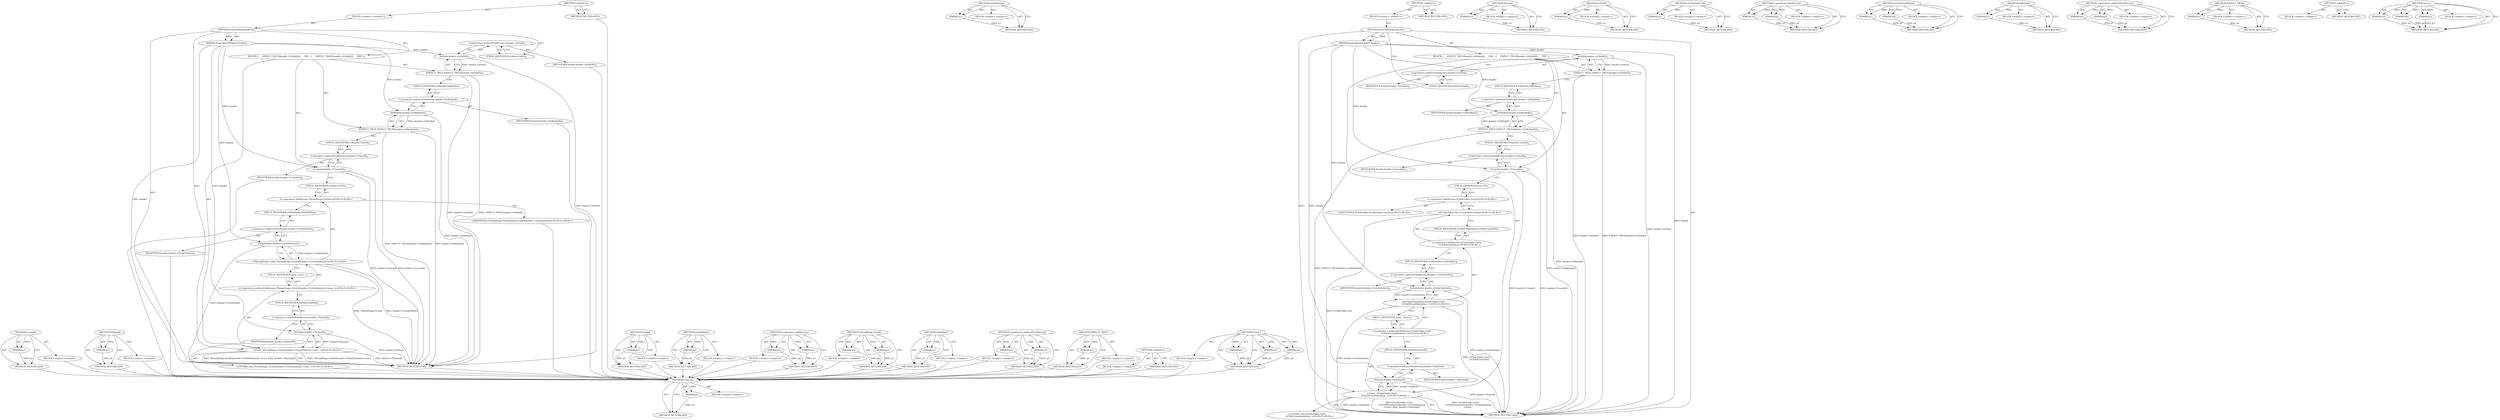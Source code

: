 digraph "trace_" {
vulnerable_75 [label=<(METHOD,Unmark)>];
vulnerable_76 [label=<(PARAM,p1)>];
vulnerable_77 [label=<(BLOCK,&lt;empty&gt;,&lt;empty&gt;)>];
vulnerable_78 [label=<(METHOD_RETURN,ANY)>];
vulnerable_99 [label=<(METHOD,Payload)>];
vulnerable_100 [label=<(PARAM,p1)>];
vulnerable_101 [label=<(BLOCK,&lt;empty&gt;,&lt;empty&gt;)>];
vulnerable_102 [label=<(METHOD_RETURN,ANY)>];
vulnerable_6 [label=<(METHOD,&lt;global&gt;)<SUB>1</SUB>>];
vulnerable_7 [label=<(BLOCK,&lt;empty&gt;,&lt;empty&gt;)<SUB>1</SUB>>];
vulnerable_8 [label=<(METHOD,ProcessBackingStore)<SUB>1</SUB>>];
vulnerable_9 [label=<(PARAM,HeapObjectHeader* header)<SUB>1</SUB>>];
vulnerable_10 [label=<(BLOCK,{
     EXPECT_TRUE(header-&gt;IsValid());
     EXP...,{
     EXPECT_TRUE(header-&gt;IsValid());
     EXP...)<SUB>1</SUB>>];
vulnerable_11 [label=<(EXPECT_TRUE,EXPECT_TRUE(header-&gt;IsValid()))<SUB>2</SUB>>];
vulnerable_12 [label=<(IsValid,header-&gt;IsValid())<SUB>2</SUB>>];
vulnerable_13 [label=<(&lt;operator&gt;.indirectFieldAccess,header-&gt;IsValid)<SUB>2</SUB>>];
vulnerable_14 [label=<(IDENTIFIER,header,header-&gt;IsValid())<SUB>2</SUB>>];
vulnerable_15 [label=<(FIELD_IDENTIFIER,IsValid,IsValid)<SUB>2</SUB>>];
vulnerable_16 [label=<(EXPECT_TRUE,EXPECT_TRUE(header-&gt;IsMarked()))<SUB>3</SUB>>];
vulnerable_17 [label=<(IsMarked,header-&gt;IsMarked())<SUB>3</SUB>>];
vulnerable_18 [label=<(&lt;operator&gt;.indirectFieldAccess,header-&gt;IsMarked)<SUB>3</SUB>>];
vulnerable_19 [label=<(IDENTIFIER,header,header-&gt;IsMarked())<SUB>3</SUB>>];
vulnerable_20 [label=<(FIELD_IDENTIFIER,IsMarked,IsMarked)<SUB>3</SUB>>];
vulnerable_21 [label=<(Unmark,header-&gt;Unmark())<SUB>4</SUB>>];
vulnerable_22 [label=<(&lt;operator&gt;.indirectFieldAccess,header-&gt;Unmark)<SUB>4</SUB>>];
vulnerable_23 [label=<(IDENTIFIER,header,header-&gt;Unmark())<SUB>4</SUB>>];
vulnerable_24 [label=<(FIELD_IDENTIFIER,Unmark,Unmark)<SUB>4</SUB>>];
vulnerable_25 [label="<(trace_,ThreadHeap::GcInfo(header-&gt;GcInfoIndex())-&gt;trac...)<SUB>5</SUB>>"];
vulnerable_26 [label="<(&lt;operator&gt;.indirectFieldAccess,ThreadHeap::GcInfo(header-&gt;GcInfoIndex())-&gt;trace_)<SUB>5</SUB>>"];
vulnerable_27 [label="<(ThreadHeap.GcInfo,ThreadHeap::GcInfo(header-&gt;GcInfoIndex()))<SUB>5</SUB>>"];
vulnerable_28 [label="<(&lt;operator&gt;.fieldAccess,ThreadHeap::GcInfo)<SUB>5</SUB>>"];
vulnerable_29 [label="<(IDENTIFIER,ThreadHeap,ThreadHeap::GcInfo(header-&gt;GcInfoIndex()))<SUB>5</SUB>>"];
vulnerable_30 [label=<(FIELD_IDENTIFIER,GcInfo,GcInfo)<SUB>5</SUB>>];
vulnerable_31 [label=<(GcInfoIndex,header-&gt;GcInfoIndex())<SUB>5</SUB>>];
vulnerable_32 [label=<(&lt;operator&gt;.indirectFieldAccess,header-&gt;GcInfoIndex)<SUB>5</SUB>>];
vulnerable_33 [label=<(IDENTIFIER,header,header-&gt;GcInfoIndex())<SUB>5</SUB>>];
vulnerable_34 [label=<(FIELD_IDENTIFIER,GcInfoIndex,GcInfoIndex)<SUB>5</SUB>>];
vulnerable_35 [label=<(FIELD_IDENTIFIER,trace_,trace_)<SUB>5</SUB>>];
vulnerable_36 [label="<(LITERAL,this,ThreadHeap::GcInfo(header-&gt;GcInfoIndex())-&gt;trac...)<SUB>5</SUB>>"];
vulnerable_37 [label=<(Payload,header-&gt;Payload())<SUB>5</SUB>>];
vulnerable_38 [label=<(&lt;operator&gt;.indirectFieldAccess,header-&gt;Payload)<SUB>5</SUB>>];
vulnerable_39 [label=<(IDENTIFIER,header,header-&gt;Payload())<SUB>5</SUB>>];
vulnerable_40 [label=<(FIELD_IDENTIFIER,Payload,Payload)<SUB>5</SUB>>];
vulnerable_41 [label=<(METHOD_RETURN,void)<SUB>1</SUB>>];
vulnerable_43 [label=<(METHOD_RETURN,ANY)<SUB>1</SUB>>];
vulnerable_62 [label=<(METHOD,IsValid)>];
vulnerable_63 [label=<(PARAM,p1)>];
vulnerable_64 [label=<(BLOCK,&lt;empty&gt;,&lt;empty&gt;)>];
vulnerable_65 [label=<(METHOD_RETURN,ANY)>];
vulnerable_95 [label=<(METHOD,GcInfoIndex)>];
vulnerable_96 [label=<(PARAM,p1)>];
vulnerable_97 [label=<(BLOCK,&lt;empty&gt;,&lt;empty&gt;)>];
vulnerable_98 [label=<(METHOD_RETURN,ANY)>];
vulnerable_90 [label=<(METHOD,&lt;operator&gt;.fieldAccess)>];
vulnerable_91 [label=<(PARAM,p1)>];
vulnerable_92 [label=<(PARAM,p2)>];
vulnerable_93 [label=<(BLOCK,&lt;empty&gt;,&lt;empty&gt;)>];
vulnerable_94 [label=<(METHOD_RETURN,ANY)>];
vulnerable_85 [label=<(METHOD,ThreadHeap.GcInfo)>];
vulnerable_86 [label=<(PARAM,p1)>];
vulnerable_87 [label=<(PARAM,p2)>];
vulnerable_88 [label=<(BLOCK,&lt;empty&gt;,&lt;empty&gt;)>];
vulnerable_89 [label=<(METHOD_RETURN,ANY)>];
vulnerable_71 [label=<(METHOD,IsMarked)>];
vulnerable_72 [label=<(PARAM,p1)>];
vulnerable_73 [label=<(BLOCK,&lt;empty&gt;,&lt;empty&gt;)>];
vulnerable_74 [label=<(METHOD_RETURN,ANY)>];
vulnerable_66 [label=<(METHOD,&lt;operator&gt;.indirectFieldAccess)>];
vulnerable_67 [label=<(PARAM,p1)>];
vulnerable_68 [label=<(PARAM,p2)>];
vulnerable_69 [label=<(BLOCK,&lt;empty&gt;,&lt;empty&gt;)>];
vulnerable_70 [label=<(METHOD_RETURN,ANY)>];
vulnerable_58 [label=<(METHOD,EXPECT_TRUE)>];
vulnerable_59 [label=<(PARAM,p1)>];
vulnerable_60 [label=<(BLOCK,&lt;empty&gt;,&lt;empty&gt;)>];
vulnerable_61 [label=<(METHOD_RETURN,ANY)>];
vulnerable_52 [label=<(METHOD,&lt;global&gt;)<SUB>1</SUB>>];
vulnerable_53 [label=<(BLOCK,&lt;empty&gt;,&lt;empty&gt;)>];
vulnerable_54 [label=<(METHOD_RETURN,ANY)>];
vulnerable_79 [label=<(METHOD,trace_)>];
vulnerable_80 [label=<(PARAM,p1)>];
vulnerable_81 [label=<(PARAM,p2)>];
vulnerable_82 [label=<(PARAM,p3)>];
vulnerable_83 [label=<(BLOCK,&lt;empty&gt;,&lt;empty&gt;)>];
vulnerable_84 [label=<(METHOD_RETURN,ANY)>];
fixed_78 [label=<(METHOD,Unmark)>];
fixed_79 [label=<(PARAM,p1)>];
fixed_80 [label=<(BLOCK,&lt;empty&gt;,&lt;empty&gt;)>];
fixed_81 [label=<(METHOD_RETURN,ANY)>];
fixed_102 [label=<(METHOD,GcInfoIndex)>];
fixed_103 [label=<(PARAM,p1)>];
fixed_104 [label=<(BLOCK,&lt;empty&gt;,&lt;empty&gt;)>];
fixed_105 [label=<(METHOD_RETURN,ANY)>];
fixed_6 [label=<(METHOD,&lt;global&gt;)<SUB>1</SUB>>];
fixed_7 [label=<(BLOCK,&lt;empty&gt;,&lt;empty&gt;)<SUB>1</SUB>>];
fixed_8 [label=<(METHOD,ProcessBackingStore)<SUB>1</SUB>>];
fixed_9 [label=<(PARAM,HeapObjectHeader* header)<SUB>1</SUB>>];
fixed_10 [label=<(BLOCK,{
     EXPECT_TRUE(header-&gt;IsValid());
     EXP...,{
     EXPECT_TRUE(header-&gt;IsValid());
     EXP...)<SUB>1</SUB>>];
fixed_11 [label=<(EXPECT_TRUE,EXPECT_TRUE(header-&gt;IsValid()))<SUB>2</SUB>>];
fixed_12 [label=<(IsValid,header-&gt;IsValid())<SUB>2</SUB>>];
fixed_13 [label=<(&lt;operator&gt;.indirectFieldAccess,header-&gt;IsValid)<SUB>2</SUB>>];
fixed_14 [label=<(IDENTIFIER,header,header-&gt;IsValid())<SUB>2</SUB>>];
fixed_15 [label=<(FIELD_IDENTIFIER,IsValid,IsValid)<SUB>2</SUB>>];
fixed_16 [label=<(EXPECT_TRUE,EXPECT_TRUE(header-&gt;IsMarked()))<SUB>3</SUB>>];
fixed_17 [label=<(IsMarked,header-&gt;IsMarked())<SUB>3</SUB>>];
fixed_18 [label=<(&lt;operator&gt;.indirectFieldAccess,header-&gt;IsMarked)<SUB>3</SUB>>];
fixed_19 [label=<(IDENTIFIER,header,header-&gt;IsMarked())<SUB>3</SUB>>];
fixed_20 [label=<(FIELD_IDENTIFIER,IsMarked,IsMarked)<SUB>3</SUB>>];
fixed_21 [label=<(Unmark,header-&gt;Unmark())<SUB>4</SUB>>];
fixed_22 [label=<(&lt;operator&gt;.indirectFieldAccess,header-&gt;Unmark)<SUB>4</SUB>>];
fixed_23 [label=<(IDENTIFIER,header,header-&gt;Unmark())<SUB>4</SUB>>];
fixed_24 [label=<(FIELD_IDENTIFIER,Unmark,Unmark)<SUB>4</SUB>>];
fixed_25 [label="<(trace_,GCInfoTable::Get()
        .GCInfoFromIndex(hea...)<SUB>5</SUB>>"];
fixed_26 [label="<(&lt;operator&gt;.indirectFieldAccess,GCInfoTable::Get()
        .GCInfoFromIndex(hea...)<SUB>5</SUB>>"];
fixed_27 [label="<(GCInfoFromIndex,GCInfoTable::Get()
        .GCInfoFromIndex(hea...)<SUB>5</SUB>>"];
fixed_28 [label="<(&lt;operator&gt;.fieldAccess,GCInfoTable::Get()
        .GCInfoFromIndex)<SUB>5</SUB>>"];
fixed_29 [label="<(GCInfoTable.Get,GCInfoTable::Get())<SUB>5</SUB>>"];
fixed_30 [label="<(&lt;operator&gt;.fieldAccess,GCInfoTable::Get)<SUB>5</SUB>>"];
fixed_31 [label="<(IDENTIFIER,GCInfoTable,GCInfoTable::Get())<SUB>5</SUB>>"];
fixed_32 [label=<(FIELD_IDENTIFIER,Get,Get)<SUB>5</SUB>>];
fixed_33 [label=<(FIELD_IDENTIFIER,GCInfoFromIndex,GCInfoFromIndex)<SUB>5</SUB>>];
fixed_34 [label=<(GcInfoIndex,header-&gt;GcInfoIndex())<SUB>6</SUB>>];
fixed_35 [label=<(&lt;operator&gt;.indirectFieldAccess,header-&gt;GcInfoIndex)<SUB>6</SUB>>];
fixed_36 [label=<(IDENTIFIER,header,header-&gt;GcInfoIndex())<SUB>6</SUB>>];
fixed_37 [label=<(FIELD_IDENTIFIER,GcInfoIndex,GcInfoIndex)<SUB>6</SUB>>];
fixed_38 [label=<(FIELD_IDENTIFIER,trace_,trace_)<SUB>5</SUB>>];
fixed_39 [label="<(LITERAL,this,GCInfoTable::Get()
        .GCInfoFromIndex(hea...)<SUB>7</SUB>>"];
fixed_40 [label=<(Payload,header-&gt;Payload())<SUB>7</SUB>>];
fixed_41 [label=<(&lt;operator&gt;.indirectFieldAccess,header-&gt;Payload)<SUB>7</SUB>>];
fixed_42 [label=<(IDENTIFIER,header,header-&gt;Payload())<SUB>7</SUB>>];
fixed_43 [label=<(FIELD_IDENTIFIER,Payload,Payload)<SUB>7</SUB>>];
fixed_44 [label=<(METHOD_RETURN,void)<SUB>1</SUB>>];
fixed_46 [label=<(METHOD_RETURN,ANY)<SUB>1</SUB>>];
fixed_106 [label=<(METHOD,Payload)>];
fixed_107 [label=<(PARAM,p1)>];
fixed_108 [label=<(BLOCK,&lt;empty&gt;,&lt;empty&gt;)>];
fixed_109 [label=<(METHOD_RETURN,ANY)>];
fixed_65 [label=<(METHOD,IsValid)>];
fixed_66 [label=<(PARAM,p1)>];
fixed_67 [label=<(BLOCK,&lt;empty&gt;,&lt;empty&gt;)>];
fixed_68 [label=<(METHOD_RETURN,ANY)>];
fixed_98 [label=<(METHOD,GCInfoTable.Get)>];
fixed_99 [label=<(PARAM,p1)>];
fixed_100 [label=<(BLOCK,&lt;empty&gt;,&lt;empty&gt;)>];
fixed_101 [label=<(METHOD_RETURN,ANY)>];
fixed_93 [label=<(METHOD,&lt;operator&gt;.fieldAccess)>];
fixed_94 [label=<(PARAM,p1)>];
fixed_95 [label=<(PARAM,p2)>];
fixed_96 [label=<(BLOCK,&lt;empty&gt;,&lt;empty&gt;)>];
fixed_97 [label=<(METHOD_RETURN,ANY)>];
fixed_88 [label=<(METHOD,GCInfoFromIndex)>];
fixed_89 [label=<(PARAM,p1)>];
fixed_90 [label=<(PARAM,p2)>];
fixed_91 [label=<(BLOCK,&lt;empty&gt;,&lt;empty&gt;)>];
fixed_92 [label=<(METHOD_RETURN,ANY)>];
fixed_74 [label=<(METHOD,IsMarked)>];
fixed_75 [label=<(PARAM,p1)>];
fixed_76 [label=<(BLOCK,&lt;empty&gt;,&lt;empty&gt;)>];
fixed_77 [label=<(METHOD_RETURN,ANY)>];
fixed_69 [label=<(METHOD,&lt;operator&gt;.indirectFieldAccess)>];
fixed_70 [label=<(PARAM,p1)>];
fixed_71 [label=<(PARAM,p2)>];
fixed_72 [label=<(BLOCK,&lt;empty&gt;,&lt;empty&gt;)>];
fixed_73 [label=<(METHOD_RETURN,ANY)>];
fixed_61 [label=<(METHOD,EXPECT_TRUE)>];
fixed_62 [label=<(PARAM,p1)>];
fixed_63 [label=<(BLOCK,&lt;empty&gt;,&lt;empty&gt;)>];
fixed_64 [label=<(METHOD_RETURN,ANY)>];
fixed_55 [label=<(METHOD,&lt;global&gt;)<SUB>1</SUB>>];
fixed_56 [label=<(BLOCK,&lt;empty&gt;,&lt;empty&gt;)>];
fixed_57 [label=<(METHOD_RETURN,ANY)>];
fixed_82 [label=<(METHOD,trace_)>];
fixed_83 [label=<(PARAM,p1)>];
fixed_84 [label=<(PARAM,p2)>];
fixed_85 [label=<(PARAM,p3)>];
fixed_86 [label=<(BLOCK,&lt;empty&gt;,&lt;empty&gt;)>];
fixed_87 [label=<(METHOD_RETURN,ANY)>];
vulnerable_75 -> vulnerable_76  [key=0, label="AST: "];
vulnerable_75 -> vulnerable_76  [key=1, label="DDG: "];
vulnerable_75 -> vulnerable_77  [key=0, label="AST: "];
vulnerable_75 -> vulnerable_78  [key=0, label="AST: "];
vulnerable_75 -> vulnerable_78  [key=1, label="CFG: "];
vulnerable_76 -> vulnerable_78  [key=0, label="DDG: p1"];
vulnerable_77 -> fixed_78  [key=0];
vulnerable_78 -> fixed_78  [key=0];
vulnerable_99 -> vulnerable_100  [key=0, label="AST: "];
vulnerable_99 -> vulnerable_100  [key=1, label="DDG: "];
vulnerable_99 -> vulnerable_101  [key=0, label="AST: "];
vulnerable_99 -> vulnerable_102  [key=0, label="AST: "];
vulnerable_99 -> vulnerable_102  [key=1, label="CFG: "];
vulnerable_100 -> vulnerable_102  [key=0, label="DDG: p1"];
vulnerable_101 -> fixed_78  [key=0];
vulnerable_102 -> fixed_78  [key=0];
vulnerable_6 -> vulnerable_7  [key=0, label="AST: "];
vulnerable_6 -> vulnerable_43  [key=0, label="AST: "];
vulnerable_6 -> vulnerable_43  [key=1, label="CFG: "];
vulnerable_7 -> vulnerable_8  [key=0, label="AST: "];
vulnerable_8 -> vulnerable_9  [key=0, label="AST: "];
vulnerable_8 -> vulnerable_9  [key=1, label="DDG: "];
vulnerable_8 -> vulnerable_10  [key=0, label="AST: "];
vulnerable_8 -> vulnerable_41  [key=0, label="AST: "];
vulnerable_8 -> vulnerable_15  [key=0, label="CFG: "];
vulnerable_8 -> vulnerable_25  [key=0, label="DDG: "];
vulnerable_9 -> vulnerable_41  [key=0, label="DDG: header"];
vulnerable_9 -> vulnerable_21  [key=0, label="DDG: header"];
vulnerable_9 -> vulnerable_12  [key=0, label="DDG: header"];
vulnerable_9 -> vulnerable_17  [key=0, label="DDG: header"];
vulnerable_9 -> vulnerable_37  [key=0, label="DDG: header"];
vulnerable_9 -> vulnerable_31  [key=0, label="DDG: header"];
vulnerable_10 -> vulnerable_11  [key=0, label="AST: "];
vulnerable_10 -> vulnerable_16  [key=0, label="AST: "];
vulnerable_10 -> vulnerable_21  [key=0, label="AST: "];
vulnerable_10 -> vulnerable_25  [key=0, label="AST: "];
vulnerable_11 -> vulnerable_12  [key=0, label="AST: "];
vulnerable_11 -> vulnerable_20  [key=0, label="CFG: "];
vulnerable_11 -> vulnerable_41  [key=0, label="DDG: header-&gt;IsValid()"];
vulnerable_11 -> vulnerable_41  [key=1, label="DDG: EXPECT_TRUE(header-&gt;IsValid())"];
vulnerable_12 -> vulnerable_13  [key=0, label="AST: "];
vulnerable_12 -> vulnerable_11  [key=0, label="CFG: "];
vulnerable_12 -> vulnerable_11  [key=1, label="DDG: header-&gt;IsValid"];
vulnerable_12 -> vulnerable_41  [key=0, label="DDG: header-&gt;IsValid"];
vulnerable_13 -> vulnerable_14  [key=0, label="AST: "];
vulnerable_13 -> vulnerable_15  [key=0, label="AST: "];
vulnerable_13 -> vulnerable_12  [key=0, label="CFG: "];
vulnerable_14 -> fixed_78  [key=0];
vulnerable_15 -> vulnerable_13  [key=0, label="CFG: "];
vulnerable_16 -> vulnerable_17  [key=0, label="AST: "];
vulnerable_16 -> vulnerable_24  [key=0, label="CFG: "];
vulnerable_16 -> vulnerable_41  [key=0, label="DDG: header-&gt;IsMarked()"];
vulnerable_16 -> vulnerable_41  [key=1, label="DDG: EXPECT_TRUE(header-&gt;IsMarked())"];
vulnerable_17 -> vulnerable_18  [key=0, label="AST: "];
vulnerable_17 -> vulnerable_16  [key=0, label="CFG: "];
vulnerable_17 -> vulnerable_16  [key=1, label="DDG: header-&gt;IsMarked"];
vulnerable_17 -> vulnerable_41  [key=0, label="DDG: header-&gt;IsMarked"];
vulnerable_18 -> vulnerable_19  [key=0, label="AST: "];
vulnerable_18 -> vulnerable_20  [key=0, label="AST: "];
vulnerable_18 -> vulnerable_17  [key=0, label="CFG: "];
vulnerable_19 -> fixed_78  [key=0];
vulnerable_20 -> vulnerable_18  [key=0, label="CFG: "];
vulnerable_21 -> vulnerable_22  [key=0, label="AST: "];
vulnerable_21 -> vulnerable_30  [key=0, label="CFG: "];
vulnerable_21 -> vulnerable_41  [key=0, label="DDG: header-&gt;Unmark"];
vulnerable_21 -> vulnerable_41  [key=1, label="DDG: header-&gt;Unmark()"];
vulnerable_22 -> vulnerable_23  [key=0, label="AST: "];
vulnerable_22 -> vulnerable_24  [key=0, label="AST: "];
vulnerable_22 -> vulnerable_21  [key=0, label="CFG: "];
vulnerable_23 -> fixed_78  [key=0];
vulnerable_24 -> vulnerable_22  [key=0, label="CFG: "];
vulnerable_25 -> vulnerable_26  [key=0, label="AST: "];
vulnerable_25 -> vulnerable_36  [key=0, label="AST: "];
vulnerable_25 -> vulnerable_37  [key=0, label="AST: "];
vulnerable_25 -> vulnerable_41  [key=0, label="CFG: "];
vulnerable_25 -> vulnerable_41  [key=1, label="DDG: ThreadHeap::GcInfo(header-&gt;GcInfoIndex())-&gt;trace_"];
vulnerable_25 -> vulnerable_41  [key=2, label="DDG: header-&gt;Payload()"];
vulnerable_25 -> vulnerable_41  [key=3, label="DDG: ThreadHeap::GcInfo(header-&gt;GcInfoIndex())-&gt;trace_(this, header-&gt;Payload())"];
vulnerable_26 -> vulnerable_27  [key=0, label="AST: "];
vulnerable_26 -> vulnerable_35  [key=0, label="AST: "];
vulnerable_26 -> vulnerable_40  [key=0, label="CFG: "];
vulnerable_27 -> vulnerable_28  [key=0, label="AST: "];
vulnerable_27 -> vulnerable_31  [key=0, label="AST: "];
vulnerable_27 -> vulnerable_35  [key=0, label="CFG: "];
vulnerable_27 -> vulnerable_41  [key=0, label="DDG: ThreadHeap::GcInfo"];
vulnerable_27 -> vulnerable_41  [key=1, label="DDG: header-&gt;GcInfoIndex()"];
vulnerable_28 -> vulnerable_29  [key=0, label="AST: "];
vulnerable_28 -> vulnerable_30  [key=0, label="AST: "];
vulnerable_28 -> vulnerable_34  [key=0, label="CFG: "];
vulnerable_29 -> fixed_78  [key=0];
vulnerable_30 -> vulnerable_28  [key=0, label="CFG: "];
vulnerable_31 -> vulnerable_32  [key=0, label="AST: "];
vulnerable_31 -> vulnerable_27  [key=0, label="CFG: "];
vulnerable_31 -> vulnerable_27  [key=1, label="DDG: header-&gt;GcInfoIndex"];
vulnerable_31 -> vulnerable_41  [key=0, label="DDG: header-&gt;GcInfoIndex"];
vulnerable_32 -> vulnerable_33  [key=0, label="AST: "];
vulnerable_32 -> vulnerable_34  [key=0, label="AST: "];
vulnerable_32 -> vulnerable_31  [key=0, label="CFG: "];
vulnerable_33 -> fixed_78  [key=0];
vulnerable_34 -> vulnerable_32  [key=0, label="CFG: "];
vulnerable_35 -> vulnerable_26  [key=0, label="CFG: "];
vulnerable_36 -> fixed_78  [key=0];
vulnerable_37 -> vulnerable_38  [key=0, label="AST: "];
vulnerable_37 -> vulnerable_25  [key=0, label="CFG: "];
vulnerable_37 -> vulnerable_25  [key=1, label="DDG: header-&gt;Payload"];
vulnerable_37 -> vulnerable_41  [key=0, label="DDG: header-&gt;Payload"];
vulnerable_38 -> vulnerable_39  [key=0, label="AST: "];
vulnerable_38 -> vulnerable_40  [key=0, label="AST: "];
vulnerable_38 -> vulnerable_37  [key=0, label="CFG: "];
vulnerable_39 -> fixed_78  [key=0];
vulnerable_40 -> vulnerable_38  [key=0, label="CFG: "];
vulnerable_41 -> fixed_78  [key=0];
vulnerable_43 -> fixed_78  [key=0];
vulnerable_62 -> vulnerable_63  [key=0, label="AST: "];
vulnerable_62 -> vulnerable_63  [key=1, label="DDG: "];
vulnerable_62 -> vulnerable_64  [key=0, label="AST: "];
vulnerable_62 -> vulnerable_65  [key=0, label="AST: "];
vulnerable_62 -> vulnerable_65  [key=1, label="CFG: "];
vulnerable_63 -> vulnerable_65  [key=0, label="DDG: p1"];
vulnerable_64 -> fixed_78  [key=0];
vulnerable_65 -> fixed_78  [key=0];
vulnerable_95 -> vulnerable_96  [key=0, label="AST: "];
vulnerable_95 -> vulnerable_96  [key=1, label="DDG: "];
vulnerable_95 -> vulnerable_97  [key=0, label="AST: "];
vulnerable_95 -> vulnerable_98  [key=0, label="AST: "];
vulnerable_95 -> vulnerable_98  [key=1, label="CFG: "];
vulnerable_96 -> vulnerable_98  [key=0, label="DDG: p1"];
vulnerable_97 -> fixed_78  [key=0];
vulnerable_98 -> fixed_78  [key=0];
vulnerable_90 -> vulnerable_91  [key=0, label="AST: "];
vulnerable_90 -> vulnerable_91  [key=1, label="DDG: "];
vulnerable_90 -> vulnerable_93  [key=0, label="AST: "];
vulnerable_90 -> vulnerable_92  [key=0, label="AST: "];
vulnerable_90 -> vulnerable_92  [key=1, label="DDG: "];
vulnerable_90 -> vulnerable_94  [key=0, label="AST: "];
vulnerable_90 -> vulnerable_94  [key=1, label="CFG: "];
vulnerable_91 -> vulnerable_94  [key=0, label="DDG: p1"];
vulnerable_92 -> vulnerable_94  [key=0, label="DDG: p2"];
vulnerable_93 -> fixed_78  [key=0];
vulnerable_94 -> fixed_78  [key=0];
vulnerable_85 -> vulnerable_86  [key=0, label="AST: "];
vulnerable_85 -> vulnerable_86  [key=1, label="DDG: "];
vulnerable_85 -> vulnerable_88  [key=0, label="AST: "];
vulnerable_85 -> vulnerable_87  [key=0, label="AST: "];
vulnerable_85 -> vulnerable_87  [key=1, label="DDG: "];
vulnerable_85 -> vulnerable_89  [key=0, label="AST: "];
vulnerable_85 -> vulnerable_89  [key=1, label="CFG: "];
vulnerable_86 -> vulnerable_89  [key=0, label="DDG: p1"];
vulnerable_87 -> vulnerable_89  [key=0, label="DDG: p2"];
vulnerable_88 -> fixed_78  [key=0];
vulnerable_89 -> fixed_78  [key=0];
vulnerable_71 -> vulnerable_72  [key=0, label="AST: "];
vulnerable_71 -> vulnerable_72  [key=1, label="DDG: "];
vulnerable_71 -> vulnerable_73  [key=0, label="AST: "];
vulnerable_71 -> vulnerable_74  [key=0, label="AST: "];
vulnerable_71 -> vulnerable_74  [key=1, label="CFG: "];
vulnerable_72 -> vulnerable_74  [key=0, label="DDG: p1"];
vulnerable_73 -> fixed_78  [key=0];
vulnerable_74 -> fixed_78  [key=0];
vulnerable_66 -> vulnerable_67  [key=0, label="AST: "];
vulnerable_66 -> vulnerable_67  [key=1, label="DDG: "];
vulnerable_66 -> vulnerable_69  [key=0, label="AST: "];
vulnerable_66 -> vulnerable_68  [key=0, label="AST: "];
vulnerable_66 -> vulnerable_68  [key=1, label="DDG: "];
vulnerable_66 -> vulnerable_70  [key=0, label="AST: "];
vulnerable_66 -> vulnerable_70  [key=1, label="CFG: "];
vulnerable_67 -> vulnerable_70  [key=0, label="DDG: p1"];
vulnerable_68 -> vulnerable_70  [key=0, label="DDG: p2"];
vulnerable_69 -> fixed_78  [key=0];
vulnerable_70 -> fixed_78  [key=0];
vulnerable_58 -> vulnerable_59  [key=0, label="AST: "];
vulnerable_58 -> vulnerable_59  [key=1, label="DDG: "];
vulnerable_58 -> vulnerable_60  [key=0, label="AST: "];
vulnerable_58 -> vulnerable_61  [key=0, label="AST: "];
vulnerable_58 -> vulnerable_61  [key=1, label="CFG: "];
vulnerable_59 -> vulnerable_61  [key=0, label="DDG: p1"];
vulnerable_60 -> fixed_78  [key=0];
vulnerable_61 -> fixed_78  [key=0];
vulnerable_52 -> vulnerable_53  [key=0, label="AST: "];
vulnerable_52 -> vulnerable_54  [key=0, label="AST: "];
vulnerable_52 -> vulnerable_54  [key=1, label="CFG: "];
vulnerable_53 -> fixed_78  [key=0];
vulnerable_54 -> fixed_78  [key=0];
vulnerable_79 -> vulnerable_80  [key=0, label="AST: "];
vulnerable_79 -> vulnerable_80  [key=1, label="DDG: "];
vulnerable_79 -> vulnerable_83  [key=0, label="AST: "];
vulnerable_79 -> vulnerable_81  [key=0, label="AST: "];
vulnerable_79 -> vulnerable_81  [key=1, label="DDG: "];
vulnerable_79 -> vulnerable_84  [key=0, label="AST: "];
vulnerable_79 -> vulnerable_84  [key=1, label="CFG: "];
vulnerable_79 -> vulnerable_82  [key=0, label="AST: "];
vulnerable_79 -> vulnerable_82  [key=1, label="DDG: "];
vulnerable_80 -> vulnerable_84  [key=0, label="DDG: p1"];
vulnerable_81 -> vulnerable_84  [key=0, label="DDG: p2"];
vulnerable_82 -> vulnerable_84  [key=0, label="DDG: p3"];
vulnerable_83 -> fixed_78  [key=0];
vulnerable_84 -> fixed_78  [key=0];
fixed_78 -> fixed_79  [key=0, label="AST: "];
fixed_78 -> fixed_79  [key=1, label="DDG: "];
fixed_78 -> fixed_80  [key=0, label="AST: "];
fixed_78 -> fixed_81  [key=0, label="AST: "];
fixed_78 -> fixed_81  [key=1, label="CFG: "];
fixed_79 -> fixed_81  [key=0, label="DDG: p1"];
fixed_102 -> fixed_103  [key=0, label="AST: "];
fixed_102 -> fixed_103  [key=1, label="DDG: "];
fixed_102 -> fixed_104  [key=0, label="AST: "];
fixed_102 -> fixed_105  [key=0, label="AST: "];
fixed_102 -> fixed_105  [key=1, label="CFG: "];
fixed_103 -> fixed_105  [key=0, label="DDG: p1"];
fixed_6 -> fixed_7  [key=0, label="AST: "];
fixed_6 -> fixed_46  [key=0, label="AST: "];
fixed_6 -> fixed_46  [key=1, label="CFG: "];
fixed_7 -> fixed_8  [key=0, label="AST: "];
fixed_8 -> fixed_9  [key=0, label="AST: "];
fixed_8 -> fixed_9  [key=1, label="DDG: "];
fixed_8 -> fixed_10  [key=0, label="AST: "];
fixed_8 -> fixed_44  [key=0, label="AST: "];
fixed_8 -> fixed_15  [key=0, label="CFG: "];
fixed_8 -> fixed_25  [key=0, label="DDG: "];
fixed_9 -> fixed_44  [key=0, label="DDG: header"];
fixed_9 -> fixed_21  [key=0, label="DDG: header"];
fixed_9 -> fixed_12  [key=0, label="DDG: header"];
fixed_9 -> fixed_17  [key=0, label="DDG: header"];
fixed_9 -> fixed_40  [key=0, label="DDG: header"];
fixed_9 -> fixed_34  [key=0, label="DDG: header"];
fixed_10 -> fixed_11  [key=0, label="AST: "];
fixed_10 -> fixed_16  [key=0, label="AST: "];
fixed_10 -> fixed_21  [key=0, label="AST: "];
fixed_10 -> fixed_25  [key=0, label="AST: "];
fixed_11 -> fixed_12  [key=0, label="AST: "];
fixed_11 -> fixed_20  [key=0, label="CFG: "];
fixed_11 -> fixed_44  [key=0, label="DDG: header-&gt;IsValid()"];
fixed_11 -> fixed_44  [key=1, label="DDG: EXPECT_TRUE(header-&gt;IsValid())"];
fixed_12 -> fixed_13  [key=0, label="AST: "];
fixed_12 -> fixed_11  [key=0, label="CFG: "];
fixed_12 -> fixed_11  [key=1, label="DDG: header-&gt;IsValid"];
fixed_12 -> fixed_44  [key=0, label="DDG: header-&gt;IsValid"];
fixed_13 -> fixed_14  [key=0, label="AST: "];
fixed_13 -> fixed_15  [key=0, label="AST: "];
fixed_13 -> fixed_12  [key=0, label="CFG: "];
fixed_15 -> fixed_13  [key=0, label="CFG: "];
fixed_16 -> fixed_17  [key=0, label="AST: "];
fixed_16 -> fixed_24  [key=0, label="CFG: "];
fixed_16 -> fixed_44  [key=0, label="DDG: header-&gt;IsMarked()"];
fixed_16 -> fixed_44  [key=1, label="DDG: EXPECT_TRUE(header-&gt;IsMarked())"];
fixed_17 -> fixed_18  [key=0, label="AST: "];
fixed_17 -> fixed_16  [key=0, label="CFG: "];
fixed_17 -> fixed_16  [key=1, label="DDG: header-&gt;IsMarked"];
fixed_17 -> fixed_44  [key=0, label="DDG: header-&gt;IsMarked"];
fixed_18 -> fixed_19  [key=0, label="AST: "];
fixed_18 -> fixed_20  [key=0, label="AST: "];
fixed_18 -> fixed_17  [key=0, label="CFG: "];
fixed_20 -> fixed_18  [key=0, label="CFG: "];
fixed_21 -> fixed_22  [key=0, label="AST: "];
fixed_21 -> fixed_32  [key=0, label="CFG: "];
fixed_21 -> fixed_44  [key=0, label="DDG: header-&gt;Unmark"];
fixed_21 -> fixed_44  [key=1, label="DDG: header-&gt;Unmark()"];
fixed_22 -> fixed_23  [key=0, label="AST: "];
fixed_22 -> fixed_24  [key=0, label="AST: "];
fixed_22 -> fixed_21  [key=0, label="CFG: "];
fixed_24 -> fixed_22  [key=0, label="CFG: "];
fixed_25 -> fixed_26  [key=0, label="AST: "];
fixed_25 -> fixed_39  [key=0, label="AST: "];
fixed_25 -> fixed_40  [key=0, label="AST: "];
fixed_25 -> fixed_44  [key=0, label="CFG: "];
fixed_25 -> fixed_44  [key=1, label="DDG: GCInfoTable::Get()
        .GCInfoFromIndex(header-&gt;GcInfoIndex())
        -&gt;trace_"];
fixed_25 -> fixed_44  [key=2, label="DDG: header-&gt;Payload()"];
fixed_25 -> fixed_44  [key=3, label="DDG: GCInfoTable::Get()
        .GCInfoFromIndex(header-&gt;GcInfoIndex())
        -&gt;trace_(this, header-&gt;Payload())"];
fixed_26 -> fixed_27  [key=0, label="AST: "];
fixed_26 -> fixed_38  [key=0, label="AST: "];
fixed_26 -> fixed_43  [key=0, label="CFG: "];
fixed_27 -> fixed_28  [key=0, label="AST: "];
fixed_27 -> fixed_34  [key=0, label="AST: "];
fixed_27 -> fixed_38  [key=0, label="CFG: "];
fixed_27 -> fixed_44  [key=0, label="DDG: GCInfoTable::Get()
        .GCInfoFromIndex"];
fixed_27 -> fixed_44  [key=1, label="DDG: header-&gt;GcInfoIndex()"];
fixed_28 -> fixed_29  [key=0, label="AST: "];
fixed_28 -> fixed_33  [key=0, label="AST: "];
fixed_28 -> fixed_37  [key=0, label="CFG: "];
fixed_29 -> fixed_30  [key=0, label="AST: "];
fixed_29 -> fixed_33  [key=0, label="CFG: "];
fixed_29 -> fixed_44  [key=0, label="DDG: GCInfoTable::Get"];
fixed_30 -> fixed_31  [key=0, label="AST: "];
fixed_30 -> fixed_32  [key=0, label="AST: "];
fixed_30 -> fixed_29  [key=0, label="CFG: "];
fixed_32 -> fixed_30  [key=0, label="CFG: "];
fixed_33 -> fixed_28  [key=0, label="CFG: "];
fixed_34 -> fixed_35  [key=0, label="AST: "];
fixed_34 -> fixed_27  [key=0, label="CFG: "];
fixed_34 -> fixed_27  [key=1, label="DDG: header-&gt;GcInfoIndex"];
fixed_34 -> fixed_44  [key=0, label="DDG: header-&gt;GcInfoIndex"];
fixed_35 -> fixed_36  [key=0, label="AST: "];
fixed_35 -> fixed_37  [key=0, label="AST: "];
fixed_35 -> fixed_34  [key=0, label="CFG: "];
fixed_37 -> fixed_35  [key=0, label="CFG: "];
fixed_38 -> fixed_26  [key=0, label="CFG: "];
fixed_40 -> fixed_41  [key=0, label="AST: "];
fixed_40 -> fixed_25  [key=0, label="CFG: "];
fixed_40 -> fixed_25  [key=1, label="DDG: header-&gt;Payload"];
fixed_40 -> fixed_44  [key=0, label="DDG: header-&gt;Payload"];
fixed_41 -> fixed_42  [key=0, label="AST: "];
fixed_41 -> fixed_43  [key=0, label="AST: "];
fixed_41 -> fixed_40  [key=0, label="CFG: "];
fixed_43 -> fixed_41  [key=0, label="CFG: "];
fixed_106 -> fixed_107  [key=0, label="AST: "];
fixed_106 -> fixed_107  [key=1, label="DDG: "];
fixed_106 -> fixed_108  [key=0, label="AST: "];
fixed_106 -> fixed_109  [key=0, label="AST: "];
fixed_106 -> fixed_109  [key=1, label="CFG: "];
fixed_107 -> fixed_109  [key=0, label="DDG: p1"];
fixed_65 -> fixed_66  [key=0, label="AST: "];
fixed_65 -> fixed_66  [key=1, label="DDG: "];
fixed_65 -> fixed_67  [key=0, label="AST: "];
fixed_65 -> fixed_68  [key=0, label="AST: "];
fixed_65 -> fixed_68  [key=1, label="CFG: "];
fixed_66 -> fixed_68  [key=0, label="DDG: p1"];
fixed_98 -> fixed_99  [key=0, label="AST: "];
fixed_98 -> fixed_99  [key=1, label="DDG: "];
fixed_98 -> fixed_100  [key=0, label="AST: "];
fixed_98 -> fixed_101  [key=0, label="AST: "];
fixed_98 -> fixed_101  [key=1, label="CFG: "];
fixed_99 -> fixed_101  [key=0, label="DDG: p1"];
fixed_93 -> fixed_94  [key=0, label="AST: "];
fixed_93 -> fixed_94  [key=1, label="DDG: "];
fixed_93 -> fixed_96  [key=0, label="AST: "];
fixed_93 -> fixed_95  [key=0, label="AST: "];
fixed_93 -> fixed_95  [key=1, label="DDG: "];
fixed_93 -> fixed_97  [key=0, label="AST: "];
fixed_93 -> fixed_97  [key=1, label="CFG: "];
fixed_94 -> fixed_97  [key=0, label="DDG: p1"];
fixed_95 -> fixed_97  [key=0, label="DDG: p2"];
fixed_88 -> fixed_89  [key=0, label="AST: "];
fixed_88 -> fixed_89  [key=1, label="DDG: "];
fixed_88 -> fixed_91  [key=0, label="AST: "];
fixed_88 -> fixed_90  [key=0, label="AST: "];
fixed_88 -> fixed_90  [key=1, label="DDG: "];
fixed_88 -> fixed_92  [key=0, label="AST: "];
fixed_88 -> fixed_92  [key=1, label="CFG: "];
fixed_89 -> fixed_92  [key=0, label="DDG: p1"];
fixed_90 -> fixed_92  [key=0, label="DDG: p2"];
fixed_74 -> fixed_75  [key=0, label="AST: "];
fixed_74 -> fixed_75  [key=1, label="DDG: "];
fixed_74 -> fixed_76  [key=0, label="AST: "];
fixed_74 -> fixed_77  [key=0, label="AST: "];
fixed_74 -> fixed_77  [key=1, label="CFG: "];
fixed_75 -> fixed_77  [key=0, label="DDG: p1"];
fixed_69 -> fixed_70  [key=0, label="AST: "];
fixed_69 -> fixed_70  [key=1, label="DDG: "];
fixed_69 -> fixed_72  [key=0, label="AST: "];
fixed_69 -> fixed_71  [key=0, label="AST: "];
fixed_69 -> fixed_71  [key=1, label="DDG: "];
fixed_69 -> fixed_73  [key=0, label="AST: "];
fixed_69 -> fixed_73  [key=1, label="CFG: "];
fixed_70 -> fixed_73  [key=0, label="DDG: p1"];
fixed_71 -> fixed_73  [key=0, label="DDG: p2"];
fixed_61 -> fixed_62  [key=0, label="AST: "];
fixed_61 -> fixed_62  [key=1, label="DDG: "];
fixed_61 -> fixed_63  [key=0, label="AST: "];
fixed_61 -> fixed_64  [key=0, label="AST: "];
fixed_61 -> fixed_64  [key=1, label="CFG: "];
fixed_62 -> fixed_64  [key=0, label="DDG: p1"];
fixed_55 -> fixed_56  [key=0, label="AST: "];
fixed_55 -> fixed_57  [key=0, label="AST: "];
fixed_55 -> fixed_57  [key=1, label="CFG: "];
fixed_82 -> fixed_83  [key=0, label="AST: "];
fixed_82 -> fixed_83  [key=1, label="DDG: "];
fixed_82 -> fixed_86  [key=0, label="AST: "];
fixed_82 -> fixed_84  [key=0, label="AST: "];
fixed_82 -> fixed_84  [key=1, label="DDG: "];
fixed_82 -> fixed_87  [key=0, label="AST: "];
fixed_82 -> fixed_87  [key=1, label="CFG: "];
fixed_82 -> fixed_85  [key=0, label="AST: "];
fixed_82 -> fixed_85  [key=1, label="DDG: "];
fixed_83 -> fixed_87  [key=0, label="DDG: p1"];
fixed_84 -> fixed_87  [key=0, label="DDG: p2"];
fixed_85 -> fixed_87  [key=0, label="DDG: p3"];
}
